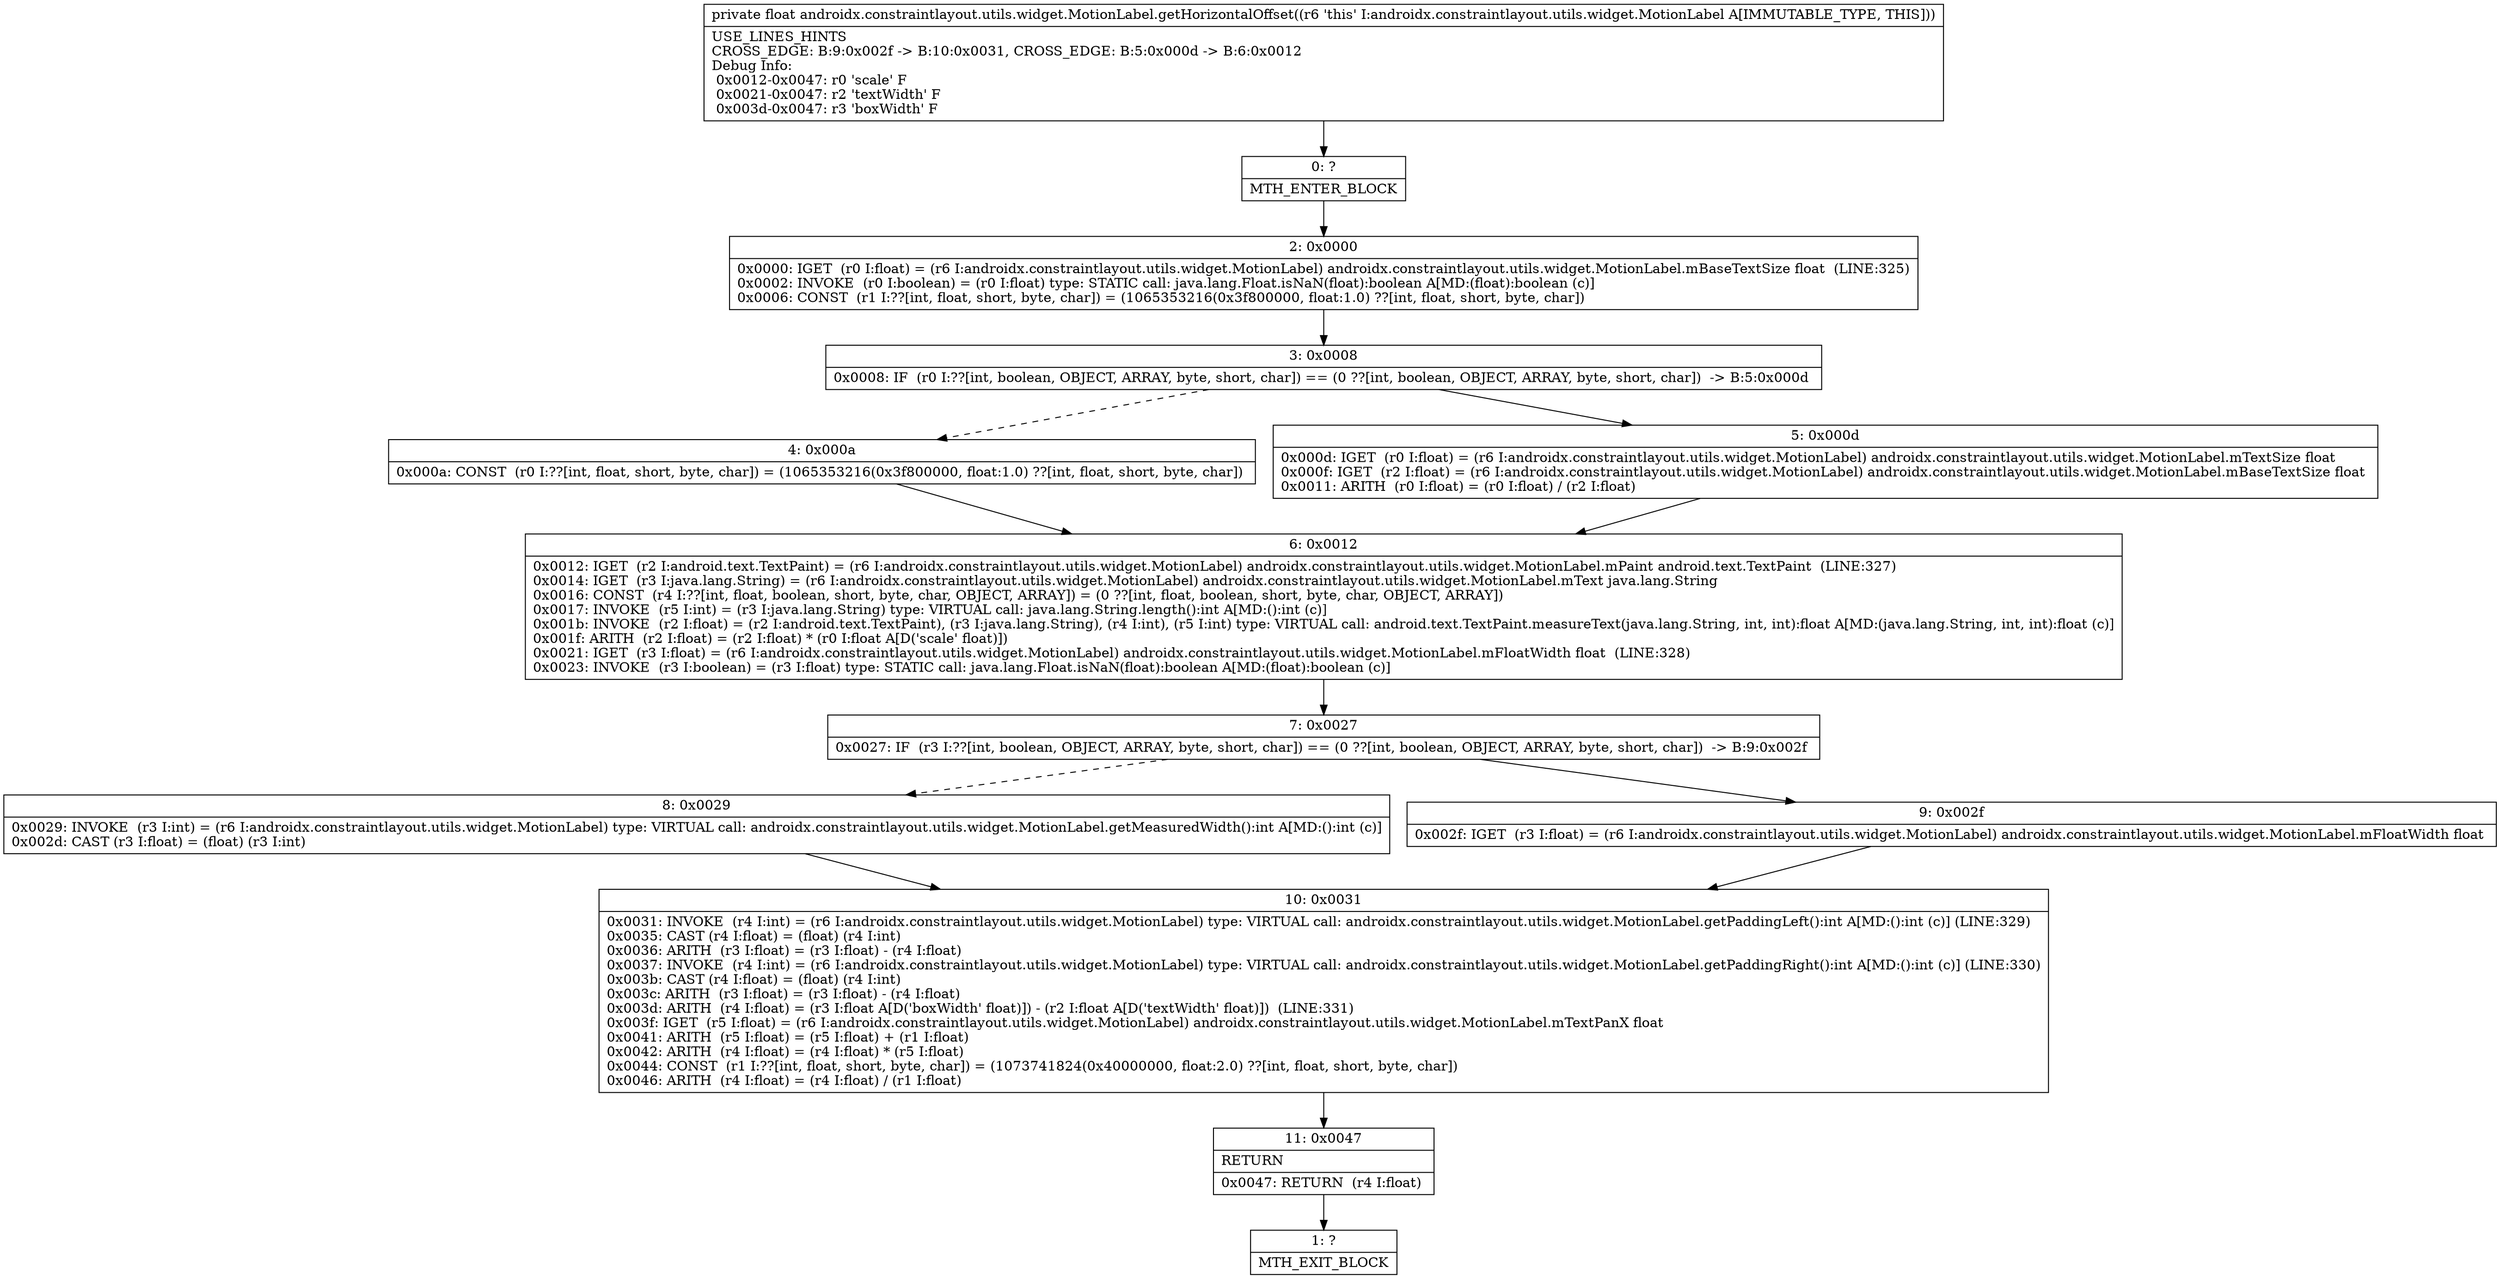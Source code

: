 digraph "CFG forandroidx.constraintlayout.utils.widget.MotionLabel.getHorizontalOffset()F" {
Node_0 [shape=record,label="{0\:\ ?|MTH_ENTER_BLOCK\l}"];
Node_2 [shape=record,label="{2\:\ 0x0000|0x0000: IGET  (r0 I:float) = (r6 I:androidx.constraintlayout.utils.widget.MotionLabel) androidx.constraintlayout.utils.widget.MotionLabel.mBaseTextSize float  (LINE:325)\l0x0002: INVOKE  (r0 I:boolean) = (r0 I:float) type: STATIC call: java.lang.Float.isNaN(float):boolean A[MD:(float):boolean (c)]\l0x0006: CONST  (r1 I:??[int, float, short, byte, char]) = (1065353216(0x3f800000, float:1.0) ??[int, float, short, byte, char]) \l}"];
Node_3 [shape=record,label="{3\:\ 0x0008|0x0008: IF  (r0 I:??[int, boolean, OBJECT, ARRAY, byte, short, char]) == (0 ??[int, boolean, OBJECT, ARRAY, byte, short, char])  \-\> B:5:0x000d \l}"];
Node_4 [shape=record,label="{4\:\ 0x000a|0x000a: CONST  (r0 I:??[int, float, short, byte, char]) = (1065353216(0x3f800000, float:1.0) ??[int, float, short, byte, char]) \l}"];
Node_6 [shape=record,label="{6\:\ 0x0012|0x0012: IGET  (r2 I:android.text.TextPaint) = (r6 I:androidx.constraintlayout.utils.widget.MotionLabel) androidx.constraintlayout.utils.widget.MotionLabel.mPaint android.text.TextPaint  (LINE:327)\l0x0014: IGET  (r3 I:java.lang.String) = (r6 I:androidx.constraintlayout.utils.widget.MotionLabel) androidx.constraintlayout.utils.widget.MotionLabel.mText java.lang.String \l0x0016: CONST  (r4 I:??[int, float, boolean, short, byte, char, OBJECT, ARRAY]) = (0 ??[int, float, boolean, short, byte, char, OBJECT, ARRAY]) \l0x0017: INVOKE  (r5 I:int) = (r3 I:java.lang.String) type: VIRTUAL call: java.lang.String.length():int A[MD:():int (c)]\l0x001b: INVOKE  (r2 I:float) = (r2 I:android.text.TextPaint), (r3 I:java.lang.String), (r4 I:int), (r5 I:int) type: VIRTUAL call: android.text.TextPaint.measureText(java.lang.String, int, int):float A[MD:(java.lang.String, int, int):float (c)]\l0x001f: ARITH  (r2 I:float) = (r2 I:float) * (r0 I:float A[D('scale' float)]) \l0x0021: IGET  (r3 I:float) = (r6 I:androidx.constraintlayout.utils.widget.MotionLabel) androidx.constraintlayout.utils.widget.MotionLabel.mFloatWidth float  (LINE:328)\l0x0023: INVOKE  (r3 I:boolean) = (r3 I:float) type: STATIC call: java.lang.Float.isNaN(float):boolean A[MD:(float):boolean (c)]\l}"];
Node_7 [shape=record,label="{7\:\ 0x0027|0x0027: IF  (r3 I:??[int, boolean, OBJECT, ARRAY, byte, short, char]) == (0 ??[int, boolean, OBJECT, ARRAY, byte, short, char])  \-\> B:9:0x002f \l}"];
Node_8 [shape=record,label="{8\:\ 0x0029|0x0029: INVOKE  (r3 I:int) = (r6 I:androidx.constraintlayout.utils.widget.MotionLabel) type: VIRTUAL call: androidx.constraintlayout.utils.widget.MotionLabel.getMeasuredWidth():int A[MD:():int (c)]\l0x002d: CAST (r3 I:float) = (float) (r3 I:int) \l}"];
Node_10 [shape=record,label="{10\:\ 0x0031|0x0031: INVOKE  (r4 I:int) = (r6 I:androidx.constraintlayout.utils.widget.MotionLabel) type: VIRTUAL call: androidx.constraintlayout.utils.widget.MotionLabel.getPaddingLeft():int A[MD:():int (c)] (LINE:329)\l0x0035: CAST (r4 I:float) = (float) (r4 I:int) \l0x0036: ARITH  (r3 I:float) = (r3 I:float) \- (r4 I:float) \l0x0037: INVOKE  (r4 I:int) = (r6 I:androidx.constraintlayout.utils.widget.MotionLabel) type: VIRTUAL call: androidx.constraintlayout.utils.widget.MotionLabel.getPaddingRight():int A[MD:():int (c)] (LINE:330)\l0x003b: CAST (r4 I:float) = (float) (r4 I:int) \l0x003c: ARITH  (r3 I:float) = (r3 I:float) \- (r4 I:float) \l0x003d: ARITH  (r4 I:float) = (r3 I:float A[D('boxWidth' float)]) \- (r2 I:float A[D('textWidth' float)])  (LINE:331)\l0x003f: IGET  (r5 I:float) = (r6 I:androidx.constraintlayout.utils.widget.MotionLabel) androidx.constraintlayout.utils.widget.MotionLabel.mTextPanX float \l0x0041: ARITH  (r5 I:float) = (r5 I:float) + (r1 I:float) \l0x0042: ARITH  (r4 I:float) = (r4 I:float) * (r5 I:float) \l0x0044: CONST  (r1 I:??[int, float, short, byte, char]) = (1073741824(0x40000000, float:2.0) ??[int, float, short, byte, char]) \l0x0046: ARITH  (r4 I:float) = (r4 I:float) \/ (r1 I:float) \l}"];
Node_11 [shape=record,label="{11\:\ 0x0047|RETURN\l|0x0047: RETURN  (r4 I:float) \l}"];
Node_1 [shape=record,label="{1\:\ ?|MTH_EXIT_BLOCK\l}"];
Node_9 [shape=record,label="{9\:\ 0x002f|0x002f: IGET  (r3 I:float) = (r6 I:androidx.constraintlayout.utils.widget.MotionLabel) androidx.constraintlayout.utils.widget.MotionLabel.mFloatWidth float \l}"];
Node_5 [shape=record,label="{5\:\ 0x000d|0x000d: IGET  (r0 I:float) = (r6 I:androidx.constraintlayout.utils.widget.MotionLabel) androidx.constraintlayout.utils.widget.MotionLabel.mTextSize float \l0x000f: IGET  (r2 I:float) = (r6 I:androidx.constraintlayout.utils.widget.MotionLabel) androidx.constraintlayout.utils.widget.MotionLabel.mBaseTextSize float \l0x0011: ARITH  (r0 I:float) = (r0 I:float) \/ (r2 I:float) \l}"];
MethodNode[shape=record,label="{private float androidx.constraintlayout.utils.widget.MotionLabel.getHorizontalOffset((r6 'this' I:androidx.constraintlayout.utils.widget.MotionLabel A[IMMUTABLE_TYPE, THIS]))  | USE_LINES_HINTS\lCROSS_EDGE: B:9:0x002f \-\> B:10:0x0031, CROSS_EDGE: B:5:0x000d \-\> B:6:0x0012\lDebug Info:\l  0x0012\-0x0047: r0 'scale' F\l  0x0021\-0x0047: r2 'textWidth' F\l  0x003d\-0x0047: r3 'boxWidth' F\l}"];
MethodNode -> Node_0;Node_0 -> Node_2;
Node_2 -> Node_3;
Node_3 -> Node_4[style=dashed];
Node_3 -> Node_5;
Node_4 -> Node_6;
Node_6 -> Node_7;
Node_7 -> Node_8[style=dashed];
Node_7 -> Node_9;
Node_8 -> Node_10;
Node_10 -> Node_11;
Node_11 -> Node_1;
Node_9 -> Node_10;
Node_5 -> Node_6;
}

